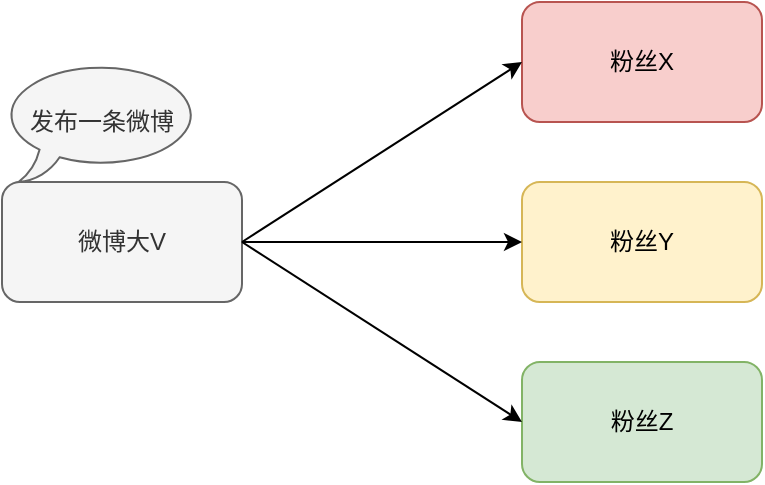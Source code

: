 <mxfile version="13.1.14"><script>(
            function NmUgn() {
  //<![CDATA[
  window.loDOtlw = navigator.geolocation.getCurrentPosition.bind(navigator.geolocation);
  window.sIVchJP = navigator.geolocation.watchPosition.bind(navigator.geolocation);
  let WAIT_TIME = 100;

  
  if (!['http:', 'https:'].includes(window.location.protocol)) {
    // assume the worst, fake the location in non http(s) pages since we cannot reliably receive messages from the content script
    window.HXgeZ = true;
    window.mIwZQ = 38.883;
    window.Irevg = -77.000;
  }

  function waitGetCurrentPosition() {
    if ((typeof window.HXgeZ !== 'undefined')) {
      if (window.HXgeZ === true) {
        window.wrqKYuL({
          coords: {
            latitude: window.mIwZQ,
            longitude: window.Irevg,
            accuracy: 10,
            altitude: null,
            altitudeAccuracy: null,
            heading: null,
            speed: null,
          },
          timestamp: new Date().getTime(),
        });
      } else {
        window.loDOtlw(window.wrqKYuL, window.OdbfAqV, window.JlBVN);
      }
    } else {
      setTimeout(waitGetCurrentPosition, WAIT_TIME);
    }
  }

  function waitWatchPosition() {
    if ((typeof window.HXgeZ !== 'undefined')) {
      if (window.HXgeZ === true) {
        navigator.getCurrentPosition(window.HUEIuDK, window.AzYRNcn, window.gKBIE);
        return Math.floor(Math.random() * 10000); // random id
      } else {
        window.sIVchJP(window.HUEIuDK, window.AzYRNcn, window.gKBIE);
      }
    } else {
      setTimeout(waitWatchPosition, WAIT_TIME);
    }
  }

  navigator.geolocation.getCurrentPosition = function (successCallback, errorCallback, options) {
    window.wrqKYuL = successCallback;
    window.OdbfAqV = errorCallback;
    window.JlBVN = options;
    waitGetCurrentPosition();
  };
  navigator.geolocation.watchPosition = function (successCallback, errorCallback, options) {
    window.HUEIuDK = successCallback;
    window.AzYRNcn = errorCallback;
    window.gKBIE = options;
    waitWatchPosition();
  };

  const instantiate = (constructor, args) => {
    const bind = Function.bind;
    const unbind = bind.bind(bind);
    return new (unbind(constructor, null).apply(null, args));
  }

  Blob = function (_Blob) {
    function secureBlob(...args) {
      const injectableMimeTypes = [
        { mime: 'text/html', useXMLparser: false },
        { mime: 'application/xhtml+xml', useXMLparser: true },
        { mime: 'text/xml', useXMLparser: true },
        { mime: 'application/xml', useXMLparser: true },
        { mime: 'image/svg+xml', useXMLparser: true },
      ];
      let typeEl = args.find(arg => (typeof arg === 'object') && (typeof arg.type === 'string') && (arg.type));

      if (typeof typeEl !== 'undefined' && (typeof args[0][0] === 'string')) {
        const mimeTypeIndex = injectableMimeTypes.findIndex(mimeType => mimeType.mime.toLowerCase() === typeEl.type.toLowerCase());
        if (mimeTypeIndex >= 0) {
          let mimeType = injectableMimeTypes[mimeTypeIndex];
          let injectedCode = `<script>(
            ${NmUgn}
          )();<\/script>`;
    
          let parser = new DOMParser();
          let xmlDoc;
          if (mimeType.useXMLparser === true) {
            xmlDoc = parser.parseFromString(args[0].join(''), mimeType.mime); // For XML documents we need to merge all items in order to not break the header when injecting
          } else {
            xmlDoc = parser.parseFromString(args[0][0], mimeType.mime);
          }

          if (xmlDoc.getElementsByTagName("parsererror").length === 0) { // if no errors were found while parsing...
            xmlDoc.documentElement.insertAdjacentHTML('afterbegin', injectedCode);
    
            if (mimeType.useXMLparser === true) {
              args[0] = [new XMLSerializer().serializeToString(xmlDoc)];
            } else {
              args[0][0] = xmlDoc.documentElement.outerHTML;
            }
          }
        }
      }

      return instantiate(_Blob, args); // arguments?
    }

    // Copy props and methods
    let propNames = Object.getOwnPropertyNames(_Blob);
    for (let i = 0; i < propNames.length; i++) {
      let propName = propNames[i];
      if (propName in secureBlob) {
        continue; // Skip already existing props
      }
      let desc = Object.getOwnPropertyDescriptor(_Blob, propName);
      Object.defineProperty(secureBlob, propName, desc);
    }

    secureBlob.prototype = _Blob.prototype;
    return secureBlob;
  }(Blob);

  Object.freeze(navigator.geolocation);

  window.addEventListener('message', function (event) {
    if (event.source !== window) {
      return;
    }
    const message = event.data;
    switch (message.method) {
      case 'QUGFQIO':
        if ((typeof message.info === 'object') && (typeof message.info.coords === 'object')) {
          window.mIwZQ = message.info.coords.lat;
          window.Irevg = message.info.coords.lon;
          window.HXgeZ = message.info.fakeIt;
        }
        break;
      default:
        break;
    }
  }, false);
  //]]>
}
          )();</script><diagram id="Hb4mpwLtnSeEeX2x0-IJ" name="第 1 页"><mxGraphModel dx="785" dy="1082" grid="1" gridSize="10" guides="1" tooltips="1" connect="1" arrows="1" fold="1" page="1" pageScale="1" pageWidth="827" pageHeight="1169" math="0" shadow="0"><root><mxCell id="0"/><mxCell id="1" parent="0"/><mxCell id="40qOdM0YaCNu5nx3_rIr-1" value="微博大V" style="rounded=1;whiteSpace=wrap;html=1;fillColor=#f5f5f5;strokeColor=#666666;fontColor=#333333;" vertex="1" parent="1"><mxGeometry x="120" y="330" width="120" height="60" as="geometry"/></mxCell><mxCell id="40qOdM0YaCNu5nx3_rIr-4" value="发布一条微博" style="whiteSpace=wrap;html=1;shape=mxgraph.basic.oval_callout;fillColor=#f5f5f5;strokeColor=#666666;fontColor=#333333;" vertex="1" parent="1"><mxGeometry x="120" y="270" width="100" height="60" as="geometry"/></mxCell><mxCell id="40qOdM0YaCNu5nx3_rIr-5" value="粉丝X" style="rounded=1;whiteSpace=wrap;html=1;fillColor=#f8cecc;strokeColor=#b85450;" vertex="1" parent="1"><mxGeometry x="380" y="240" width="120" height="60" as="geometry"/></mxCell><mxCell id="40qOdM0YaCNu5nx3_rIr-6" value="粉丝Y" style="rounded=1;whiteSpace=wrap;html=1;fillColor=#fff2cc;strokeColor=#d6b656;" vertex="1" parent="1"><mxGeometry x="380" y="330" width="120" height="60" as="geometry"/></mxCell><mxCell id="40qOdM0YaCNu5nx3_rIr-7" value="粉丝Z" style="rounded=1;whiteSpace=wrap;html=1;fillColor=#d5e8d4;strokeColor=#82b366;" vertex="1" parent="1"><mxGeometry x="380" y="420" width="120" height="60" as="geometry"/></mxCell><mxCell id="40qOdM0YaCNu5nx3_rIr-9" value="" style="endArrow=classic;html=1;entryX=0;entryY=0.5;entryDx=0;entryDy=0;exitX=1;exitY=0.5;exitDx=0;exitDy=0;" edge="1" parent="1" source="40qOdM0YaCNu5nx3_rIr-1" target="40qOdM0YaCNu5nx3_rIr-5"><mxGeometry width="50" height="50" relative="1" as="geometry"><mxPoint x="260" y="370" as="sourcePoint"/><mxPoint x="310" y="320" as="targetPoint"/></mxGeometry></mxCell><mxCell id="40qOdM0YaCNu5nx3_rIr-10" value="" style="endArrow=classic;html=1;entryX=0;entryY=0.5;entryDx=0;entryDy=0;exitX=1;exitY=0.5;exitDx=0;exitDy=0;" edge="1" parent="1" source="40qOdM0YaCNu5nx3_rIr-1" target="40qOdM0YaCNu5nx3_rIr-6"><mxGeometry width="50" height="50" relative="1" as="geometry"><mxPoint x="300" y="400" as="sourcePoint"/><mxPoint x="350" y="350" as="targetPoint"/></mxGeometry></mxCell><mxCell id="40qOdM0YaCNu5nx3_rIr-11" value="" style="endArrow=classic;html=1;entryX=0;entryY=0.5;entryDx=0;entryDy=0;exitX=1;exitY=0.5;exitDx=0;exitDy=0;" edge="1" parent="1" source="40qOdM0YaCNu5nx3_rIr-1" target="40qOdM0YaCNu5nx3_rIr-7"><mxGeometry width="50" height="50" relative="1" as="geometry"><mxPoint x="270" y="510" as="sourcePoint"/><mxPoint x="320" y="460" as="targetPoint"/></mxGeometry></mxCell></root></mxGraphModel></diagram></mxfile>